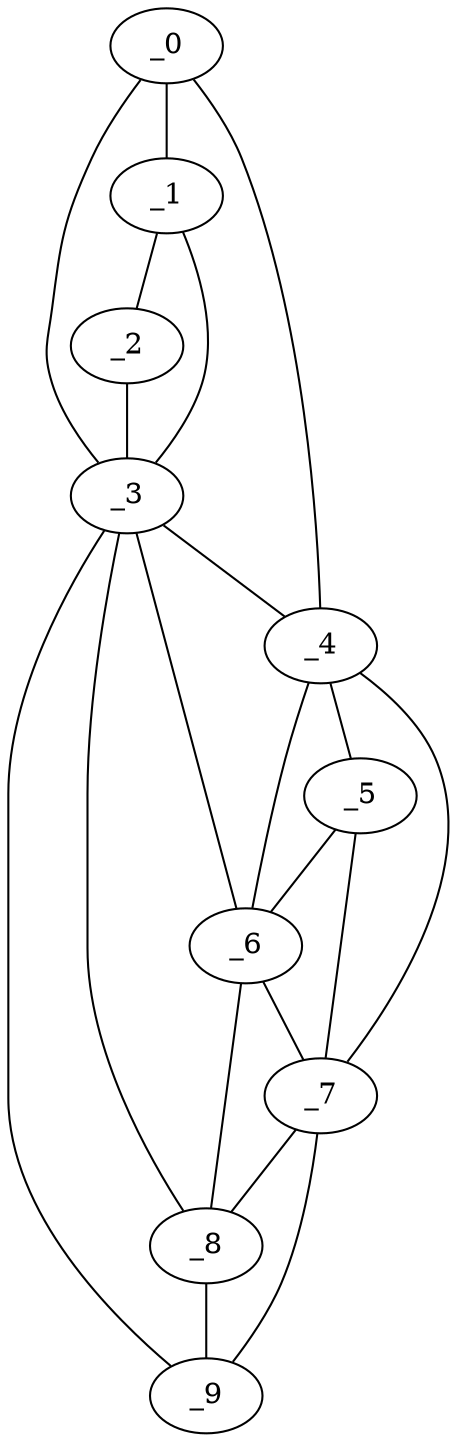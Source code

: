 graph "obj51__225.gxl" {
	_0	 [x=49,
		y=13];
	_1	 [x=66,
		y=7];
	_0 -- _1	 [valence=1];
	_3	 [x=87,
		y=12];
	_0 -- _3	 [valence=2];
	_4	 [x=93,
		y=85];
	_0 -- _4	 [valence=1];
	_2	 [x=80,
		y=3];
	_1 -- _2	 [valence=1];
	_1 -- _3	 [valence=2];
	_2 -- _3	 [valence=1];
	_3 -- _4	 [valence=1];
	_6	 [x=102,
		y=84];
	_3 -- _6	 [valence=1];
	_8	 [x=117,
		y=79];
	_3 -- _8	 [valence=2];
	_9	 [x=124,
		y=75];
	_3 -- _9	 [valence=1];
	_5	 [x=99,
		y=85];
	_4 -- _5	 [valence=1];
	_4 -- _6	 [valence=2];
	_7	 [x=114,
		y=114];
	_4 -- _7	 [valence=1];
	_5 -- _6	 [valence=2];
	_5 -- _7	 [valence=2];
	_6 -- _7	 [valence=2];
	_6 -- _8	 [valence=2];
	_7 -- _8	 [valence=1];
	_7 -- _9	 [valence=1];
	_8 -- _9	 [valence=1];
}
